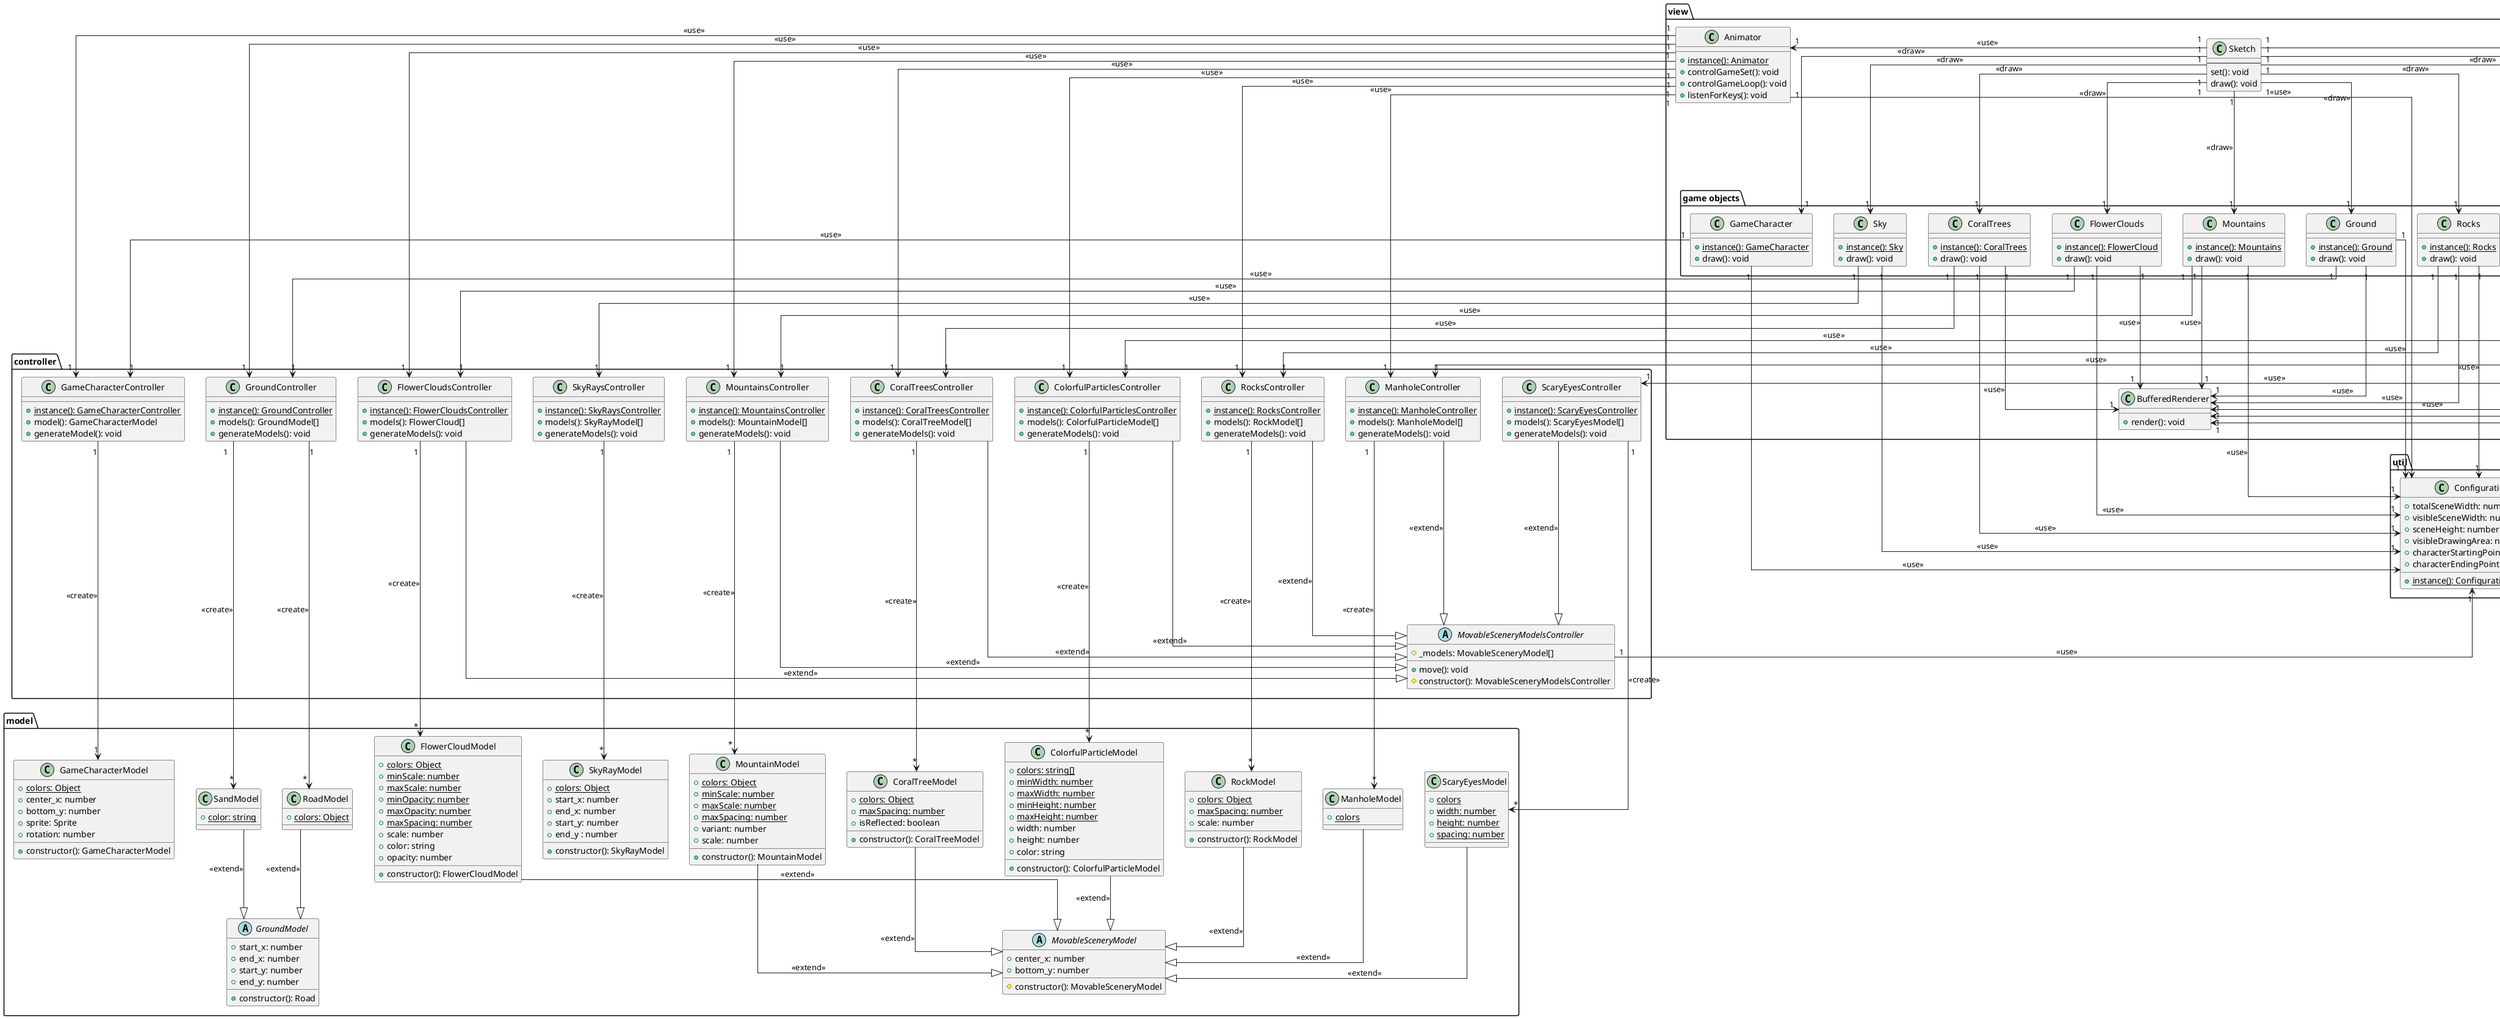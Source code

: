 @startuml
skinparam linetype ortho
package "util" {

    class Configuration {
        + totalSceneWidth: number
        + visibleSceneWidth: number
        + sceneHeight: number
        + visibleDrawingArea: number
        + characterStartingPoint: number
        + characterEndingPoint: number
        + {static} instance(): Configuration
    }
}

package "view" {
    class Sketch {
        ---
        set(): void
        draw(): void
    }

    package "game objects" {
        class Sky {
            + {static} instance(): Sky
            + draw(): void
        }

        class CoralTrees {
            + {static} instance(): CoralTrees
            + draw(): void
        }

        class FlowerClouds {
            + {static} instance(): FlowerCloud
            + draw(): void
        }

        class Mountains {
            + {static} instance(): Mountains
            + draw(): void
        }

        class Ground {
            + {static} instance(): Ground
            + draw(): void
        }

        class Rocks {
            + {static} instance(): Rocks
            + draw(): void
        }

        class ColorfulParticles {
            + {static} instance(): ColorfulParticles
            + draw(): void
        }

        class GameCharacter {
            + {static} instance(): GameCharacter
            + draw(): void
        }

        class Manholes {
            + {static} instance(): Manholes
            + draw(): void
        }

        class ScaryEyes {
            + {static} instance(): ScaryEyes
            + draw(): void
        }
    }
    
   class Animator {
        + {static} instance(): Animator
        + controlGameSet(): void
        + controlGameLoop(): void
        + listenForKeys(): void
   }
    
    class BufferedRenderer {
        + render(): void
    }
    
}

package "controller" {
    abstract class MovableSceneryModelsController {
        # _models: MovableSceneryModel[]
        + move(): void
        # constructor(): MovableSceneryModelsController
    }

    class SkyRaysController {
        + {static} instance(): SkyRaysController
        + models(): SkyRayModel[]
        + generateModels(): void
   }

   class CoralTreesController {
        + {static} instance(): CoralTreesController
        + models(): CoralTreeModel[]
        + generateModels(): void
   }

   class FlowerCloudsController {
        + {static} instance(): FlowerCloudsController
        + models(): FlowerCloud[]
        + generateModels(): void
   }

   class MountainsController {
        + {static} instance(): MountainsController
        + models(): MountainModel[]
        + generateModels(): void
   }

   class GroundController {
        + {static} instance(): GroundController
        + models(): GroundModel[]
        + generateModels(): void
   }

   class RocksController {
        + {static} instance(): RocksController
        + models(): RockModel[]
        + generateModels(): void
   }

   class ColorfulParticlesController {
        + {static} instance(): ColorfulParticlesController
        + models(): ColorfulParticleModel[]
        + generateModels(): void
   }

   class ManholeController {
        + {static} instance(): ManholeController
        + models(): ManholeModel[]
        + generateModels(): void
   }

   class ScaryEyesController {
        + {static} instance(): ScaryEyesController
        + models(): ScaryEyesModel[]
        + generateModels(): void
   }

   class GameCharacterController {
        + {static} instance(): GameCharacterController
        + model(): GameCharacterModel
        + generateModel(): void
   }
}

package "model" {
    abstract class MovableSceneryModel {
        + center_x: number
        + bottom_y: number
        # constructor(): MovableSceneryModel
    }

    class SkyRayModel {
        + {static} colors: Object
        + start_x: number
        + end_x: number
        + start_y: number
        + end_y : number
        + constructor(): SkyRayModel
    }

    class CoralTreeModel {
        + {static} colors: Object
        + {static} maxSpacing: number
        + isReflected: boolean
        + constructor(): CoralTreeModel
    }

    class FlowerCloudModel {
        + {static} colors: Object
        + {static} minScale: number
        + {static} maxScale: number
        + {static} minOpacity: number
        + {static} maxOpacity: number
        + {static} maxSpacing: number
        + scale: number
        + color: string
        + opacity: number
        + constructor(): FlowerCloudModel
    }

    class MountainModel {
        + {static} colors: Object
        + {static} minScale: number
        + {static} maxScale: number
        + {static} maxSpacing: number
        + variant: number
        + scale: number
        + constructor(): MountainModel
    }

    class SandModel {
        + {static} color: string
    }
    
    class RoadModel {
        + {static} colors: Object
    }

    abstract class GroundModel {
        + start_x: number
        + end_x: number
        + start_y: number
        + end_y: number
        + constructor(): Road
    }

    class RockModel {
        + {static} colors: Object
        + {static} maxSpacing: number
        + scale: number
        + constructor(): RockModel
    }

    class ColorfulParticleModel {
        + {static} colors: string[]
        + {static} minWidth: number
        + {static} maxWidth: number
        + {static} minHeight: number
        + {static} maxHeight: number
        + width: number
        + height: number
        + color: string
        + constructor(): ColorfulParticleModel
    }

    class ManholeModel {
        + {static} colors
    }

    class ScaryEyesModel {
        + {static} colors
        + {static} width: number
        + {static} height: number
        + {static} spacing: number
    }

    class GameCharacterModel {
        + {static} colors: Object
        + center_x: number
        + bottom_y: number
        + sprite: Sprite
        + rotation: number
        + constructor(): GameCharacterModel
    }

}

MovableSceneryModelsController "1" ----> "1" Configuration : <<use>>

Sky "1" -----> "1" Configuration : <<use>>
Sketch "1" ----> "1" Sky: <<draw>>
Sky "1" -----> "1" SkyRaysController : <<use>>
SkyRaysController "1" ----> "*" SkyRayModel : <<create>>

CoralTrees "1" -----> "1" Configuration: <<use>>
Sketch "1" ----> "1" CoralTrees : <<draw>>
CoralTrees "1" ----> "1" BufferedRenderer : <<use>>
CoralTrees "1" -----> "1" CoralTreesController : <<use>>
CoralTreesController ---|> MovableSceneryModelsController : <<extend>>
CoralTreesController "1" ----> "*" CoralTreeModel : <<create>>
CoralTreeModel  --|> MovableSceneryModel : <<extend>>

FlowerClouds "1" -----> "1" Configuration : <<use>>
Sketch "1" ---> "1" FlowerClouds : <<draw>>
FlowerClouds "1" ----> "1" BufferedRenderer : <<use>>
FlowerClouds "1" ---> "1" FlowerCloudsController : <<use>>
FlowerCloudsController ---|> MovableSceneryModelsController : <<extend>>
FlowerCloudsController "1" ---> "*" FlowerCloudModel : <<create>>
FlowerCloudModel  --|> MovableSceneryModel : <<extend>>

Mountains "1" -----> "1" Configuration : <<use>>
Sketch "1" ---> "1" Mountains : <<draw>>
Mountains "1" ----> "1" BufferedRenderer : <<use>>
Mountains "1" ---> "1" MountainsController : <<use>>
MountainsController ---|> MovableSceneryModelsController : <<extend>>
MountainsController "1" ---> "*" MountainModel : <<create>>
MountainModel --|> MovableSceneryModel : <<extend>>

Ground "1" -----> "1" Configuration : <<use>>
Sketch "1" ----> "1" Ground : <<draw>>
Ground "1" ----> "1" BufferedRenderer : <<use>>
Ground "1" ----> "1" GroundController : <<use>>
GroundController "1" ----> "*" RoadModel : <<create>>
GroundController "1" ----> "*" SandModel : <<create>>
RoadModel --|> GroundModel : <<extend>>
SandModel --|> GroundModel : <<extend>>

Rocks "1" ----> "1" Configuration : <<use>>
Sketch "1" ----> "1" Rocks : <<draw>>
Rocks "1" ----> "1" BufferedRenderer : <<use>>
Rocks "1" ----> "1" RocksController : <<use>>
RocksController ---|> MovableSceneryModelsController : <<extend>>
RocksController "1" ----> "*" RockModel : <<create>>
RockModel --|> MovableSceneryModel : <<extend>>

ColorfulParticles "1" ----> "1" Configuration : <<use>>
Sketch "1" ----> "1" ColorfulParticles : <<draw>>
ColorfulParticles "1" ----> "1" BufferedRenderer : <<use>>
ColorfulParticles "1" ----> "1" ColorfulParticlesController : <<use>>
ColorfulParticlesController ---|> MovableSceneryModelsController : <<extend>>
ColorfulParticlesController "1" ----> "*" ColorfulParticleModel : <<create>>
ColorfulParticleModel --|> MovableSceneryModel : <<extend>>


Manholes "1" ----> "1" Configuration : <<use>>
Sketch "1" ----> "1" Manholes : <<draw>>
Manholes "1" ----> "1" BufferedRenderer : <<use>>
Manholes "1" ----> "1" ManholeController : <<use>>
ManholeController ---|> MovableSceneryModelsController : <<extend>>
ManholeController "1" ----> "*" ManholeModel : <<create>>
ManholeModel --|> MovableSceneryModel : <<extend>>


ScaryEyes "1" ----> "1" Configuration : <<use>>
Sketch "1" ----> "1" ScaryEyes : <<draw>>
ScaryEyes "1" ----> "1" BufferedRenderer : <<use>>
ScaryEyes "1" ----> "1" ScaryEyesController : <<use>>
ScaryEyesController ---|> MovableSceneryModelsController : <<extend>>
ScaryEyesController "1" ----> "*" ScaryEyesModel : <<create>>
ScaryEyesModel --|> MovableSceneryModel : <<extend>>

GameCharacter "1" ----> Configuration : <<use>>
Sketch "1" ----> "1" GameCharacter : <<draw>>
GameCharacter "1" ----> "1" GameCharacterController : <<use>>
GameCharacterController "1" ----> "1" GameCharacterModel : <<create>>

Sketch "1" --right--> "1" Animator : <<use>>
Animator "1" ----> "1" GameCharacterController : <<use>>
Animator "1" ----> "1" CoralTreesController : <<use>>
Animator "1" ----> "1" FlowerCloudsController : <<use>>
Animator "1" ----> "1" ColorfulParticlesController : <<use>>
Animator "1" ----> "1" ManholeController : <<use>>
Animator "1" ----> "1" RocksController : <<use>>
Animator "1" ----> "1" MountainsController : <<use>>
Animator "1" ----> "1" GroundController : <<use>>
Animator "1" ----> "1" Configuration : <<use>>
@enduml